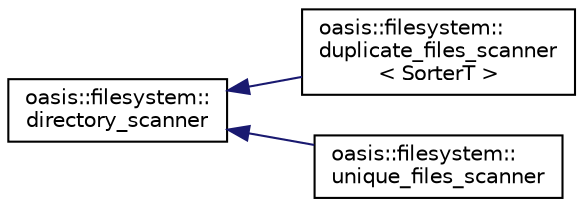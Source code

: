 digraph "Graphical Class Hierarchy"
{
 // LATEX_PDF_SIZE
  edge [fontname="Helvetica",fontsize="10",labelfontname="Helvetica",labelfontsize="10"];
  node [fontname="Helvetica",fontsize="10",shape=record];
  rankdir="LR";
  Node0 [label="oasis::filesystem::\ldirectory_scanner",height=0.2,width=0.4,color="black", fillcolor="white", style="filled",URL="$classoasis_1_1filesystem_1_1directory__scanner.html",tooltip=" "];
  Node0 -> Node1 [dir="back",color="midnightblue",fontsize="10",style="solid",fontname="Helvetica"];
  Node1 [label="oasis::filesystem::\lduplicate_files_scanner\l\< SorterT \>",height=0.2,width=0.4,color="black", fillcolor="white", style="filled",URL="$classoasis_1_1filesystem_1_1duplicate__files__scanner.html",tooltip=" "];
  Node0 -> Node2 [dir="back",color="midnightblue",fontsize="10",style="solid",fontname="Helvetica"];
  Node2 [label="oasis::filesystem::\lunique_files_scanner",height=0.2,width=0.4,color="black", fillcolor="white", style="filled",URL="$classoasis_1_1filesystem_1_1unique__files__scanner.html",tooltip=" "];
}
